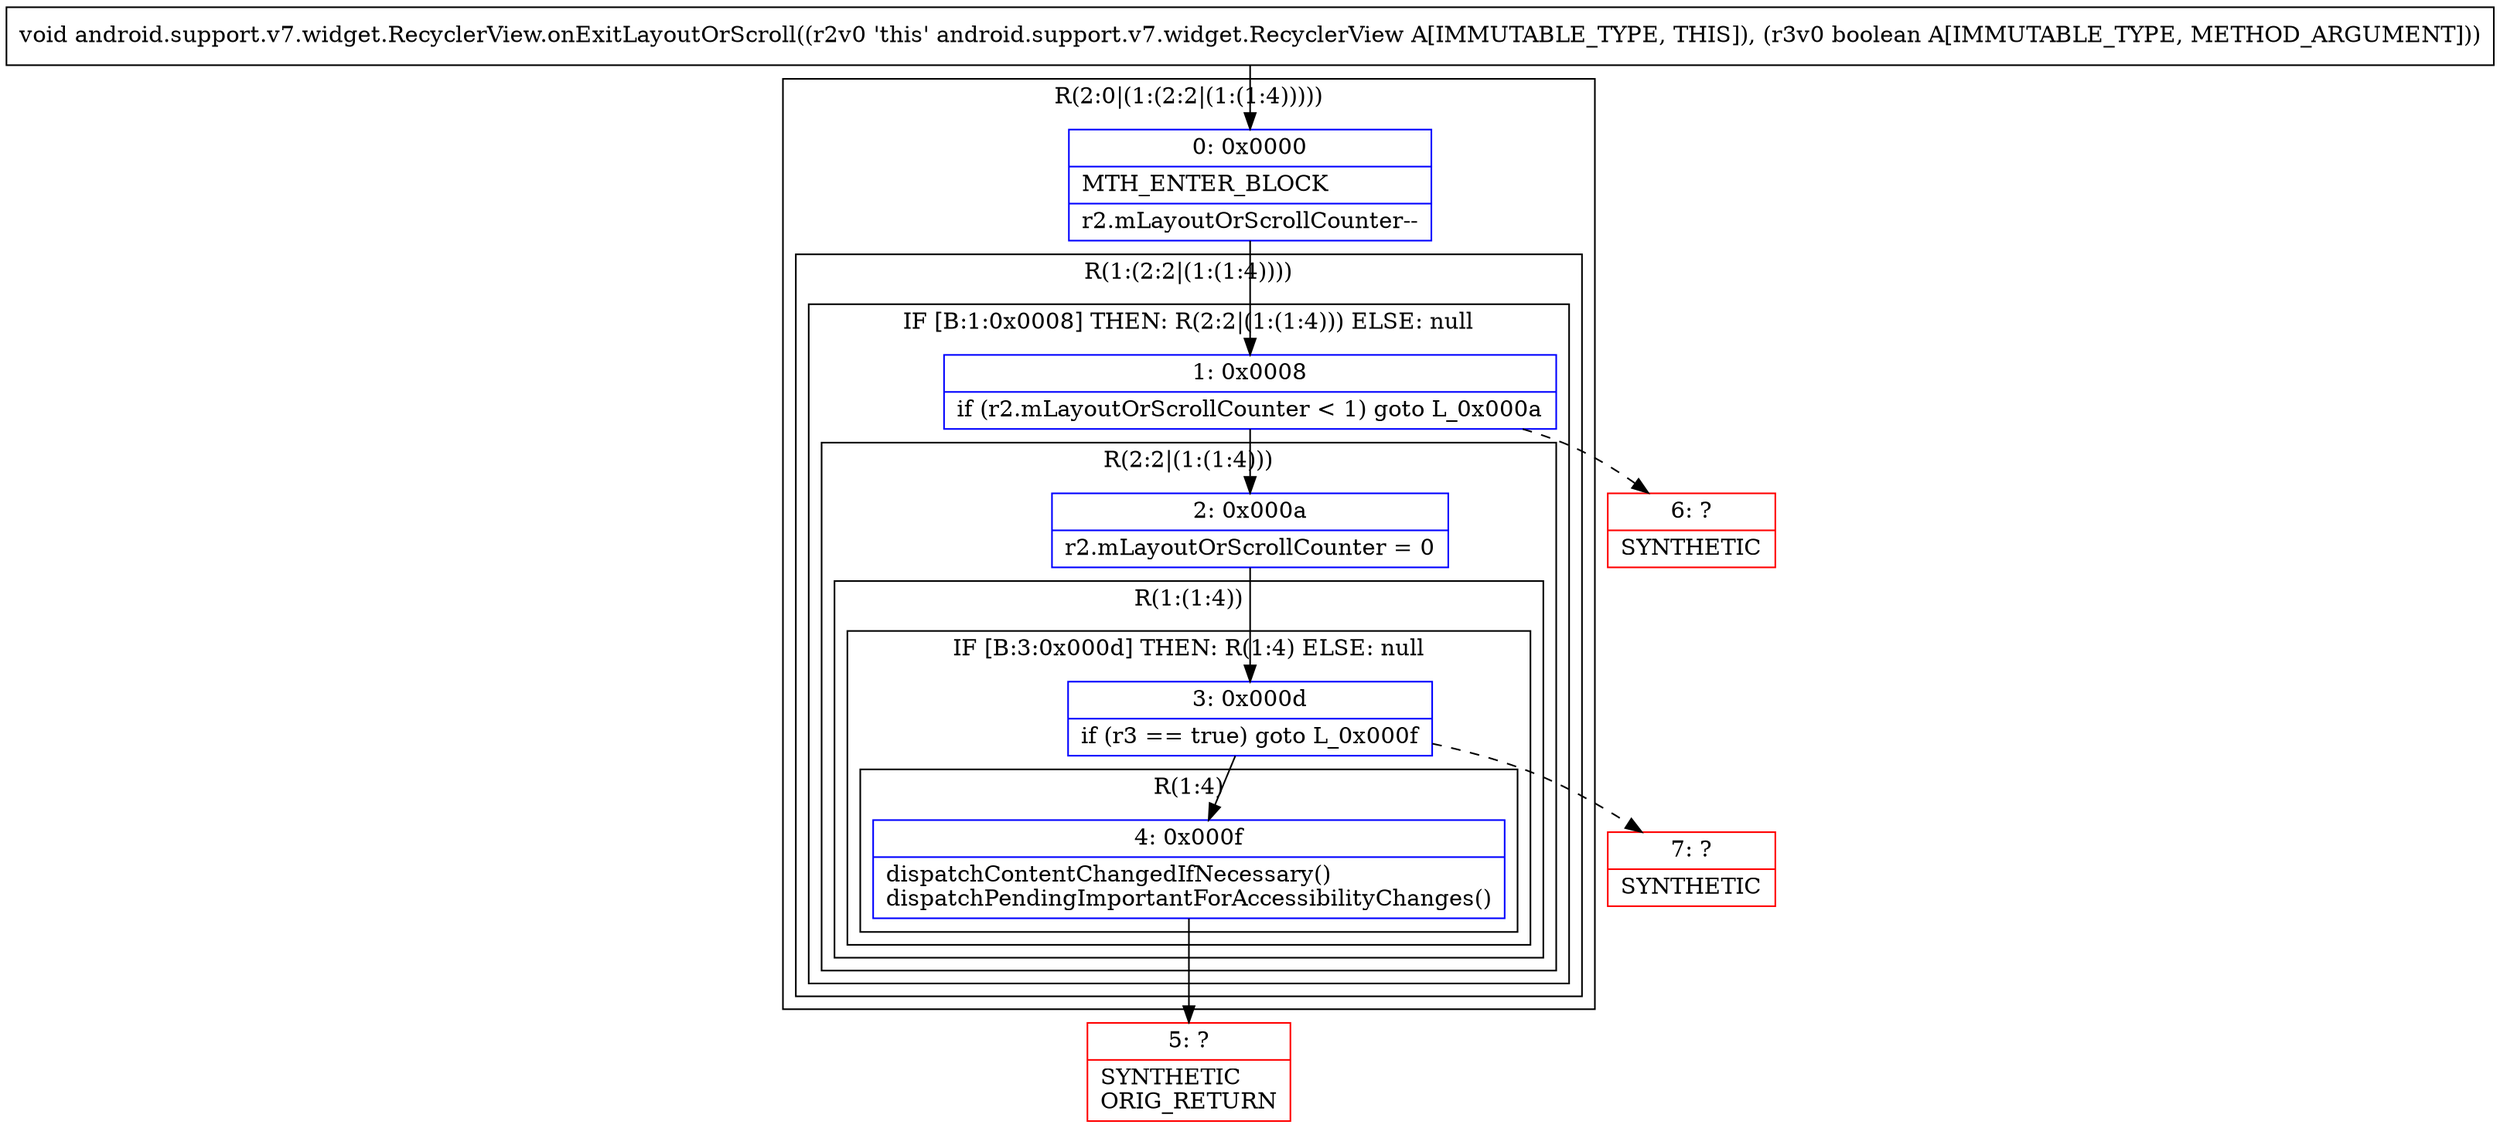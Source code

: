 digraph "CFG forandroid.support.v7.widget.RecyclerView.onExitLayoutOrScroll(Z)V" {
subgraph cluster_Region_290968153 {
label = "R(2:0|(1:(2:2|(1:(1:4)))))";
node [shape=record,color=blue];
Node_0 [shape=record,label="{0\:\ 0x0000|MTH_ENTER_BLOCK\l|r2.mLayoutOrScrollCounter\-\-\l}"];
subgraph cluster_Region_637967411 {
label = "R(1:(2:2|(1:(1:4))))";
node [shape=record,color=blue];
subgraph cluster_IfRegion_1838024769 {
label = "IF [B:1:0x0008] THEN: R(2:2|(1:(1:4))) ELSE: null";
node [shape=record,color=blue];
Node_1 [shape=record,label="{1\:\ 0x0008|if (r2.mLayoutOrScrollCounter \< 1) goto L_0x000a\l}"];
subgraph cluster_Region_179678942 {
label = "R(2:2|(1:(1:4)))";
node [shape=record,color=blue];
Node_2 [shape=record,label="{2\:\ 0x000a|r2.mLayoutOrScrollCounter = 0\l}"];
subgraph cluster_Region_627007691 {
label = "R(1:(1:4))";
node [shape=record,color=blue];
subgraph cluster_IfRegion_925538135 {
label = "IF [B:3:0x000d] THEN: R(1:4) ELSE: null";
node [shape=record,color=blue];
Node_3 [shape=record,label="{3\:\ 0x000d|if (r3 == true) goto L_0x000f\l}"];
subgraph cluster_Region_721116659 {
label = "R(1:4)";
node [shape=record,color=blue];
Node_4 [shape=record,label="{4\:\ 0x000f|dispatchContentChangedIfNecessary()\ldispatchPendingImportantForAccessibilityChanges()\l}"];
}
}
}
}
}
}
}
Node_5 [shape=record,color=red,label="{5\:\ ?|SYNTHETIC\lORIG_RETURN\l}"];
Node_6 [shape=record,color=red,label="{6\:\ ?|SYNTHETIC\l}"];
Node_7 [shape=record,color=red,label="{7\:\ ?|SYNTHETIC\l}"];
MethodNode[shape=record,label="{void android.support.v7.widget.RecyclerView.onExitLayoutOrScroll((r2v0 'this' android.support.v7.widget.RecyclerView A[IMMUTABLE_TYPE, THIS]), (r3v0 boolean A[IMMUTABLE_TYPE, METHOD_ARGUMENT])) }"];
MethodNode -> Node_0;
Node_0 -> Node_1;
Node_1 -> Node_2;
Node_1 -> Node_6[style=dashed];
Node_2 -> Node_3;
Node_3 -> Node_4;
Node_3 -> Node_7[style=dashed];
Node_4 -> Node_5;
}

